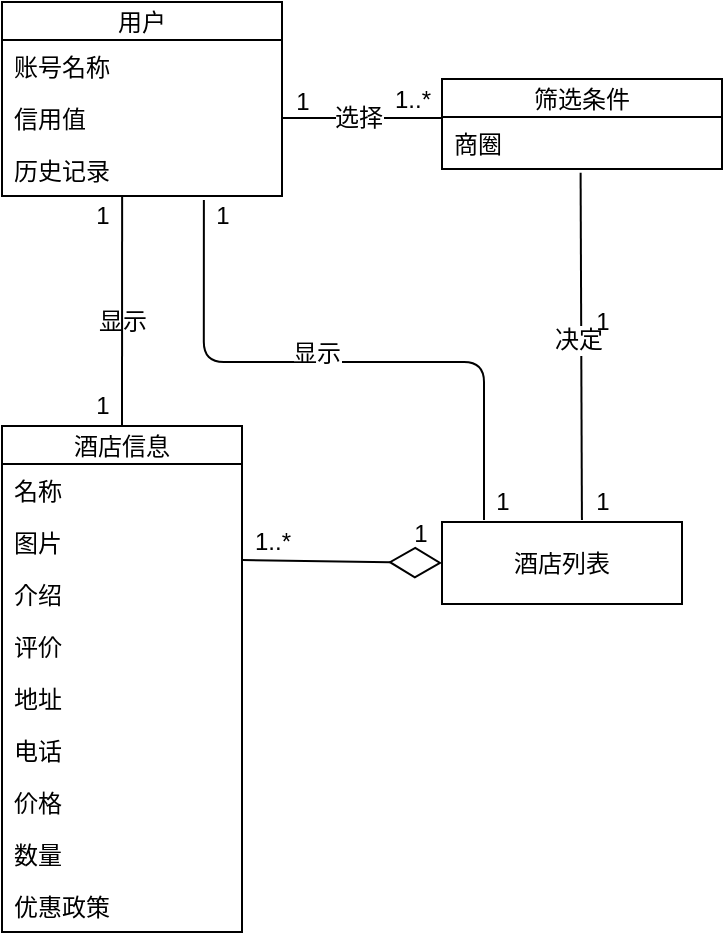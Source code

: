 <mxfile version="12.9.3" type="device"><diagram id="wKUcf6TnL_lOn-0tAlRp" name="Page-1"><mxGraphModel dx="768" dy="491" grid="1" gridSize="10" guides="1" tooltips="1" connect="1" arrows="1" fold="1" page="1" pageScale="1" pageWidth="827" pageHeight="1169" math="0" shadow="0"><root><mxCell id="0"/><mxCell id="1" parent="0"/><mxCell id="J78_r6qFb4_4zpbTlt6C-1" value="用户" style="swimlane;fontStyle=0;childLayout=stackLayout;horizontal=1;startSize=19;fillColor=none;horizontalStack=0;resizeParent=1;resizeParentMax=0;resizeLast=0;collapsible=1;marginBottom=0;" parent="1" vertex="1"><mxGeometry x="20" y="120" width="140" height="97" as="geometry"/></mxCell><mxCell id="J78_r6qFb4_4zpbTlt6C-2" value="账号名称&#10;" style="text;strokeColor=none;fillColor=none;align=left;verticalAlign=top;spacingLeft=4;spacingRight=4;overflow=hidden;rotatable=0;points=[[0,0.5],[1,0.5]];portConstraint=eastwest;" parent="J78_r6qFb4_4zpbTlt6C-1" vertex="1"><mxGeometry y="19" width="140" height="26" as="geometry"/></mxCell><mxCell id="J78_r6qFb4_4zpbTlt6C-3" value="信用值&#10;&#10;" style="text;strokeColor=none;fillColor=none;align=left;verticalAlign=top;spacingLeft=4;spacingRight=4;overflow=hidden;rotatable=0;points=[[0,0.5],[1,0.5]];portConstraint=eastwest;" parent="J78_r6qFb4_4zpbTlt6C-1" vertex="1"><mxGeometry y="45" width="140" height="26" as="geometry"/></mxCell><mxCell id="J78_r6qFb4_4zpbTlt6C-4" value="历史记录" style="text;strokeColor=none;fillColor=none;align=left;verticalAlign=top;spacingLeft=4;spacingRight=4;overflow=hidden;rotatable=0;points=[[0,0.5],[1,0.5]];portConstraint=eastwest;" parent="J78_r6qFb4_4zpbTlt6C-1" vertex="1"><mxGeometry y="71" width="140" height="26" as="geometry"/></mxCell><mxCell id="J78_r6qFb4_4zpbTlt6C-30" value="酒店列表" style="rounded=0;whiteSpace=wrap;html=1;" parent="1" vertex="1"><mxGeometry x="240" y="380" width="120" height="41" as="geometry"/></mxCell><mxCell id="J78_r6qFb4_4zpbTlt6C-31" value="" style="endArrow=diamondThin;endFill=0;endSize=24;html=1;entryX=0;entryY=0.5;entryDx=0;entryDy=0;exitX=1;exitY=-0.154;exitDx=0;exitDy=0;exitPerimeter=0;" parent="1" source="J78_r6qFb4_4zpbTlt6C-29" target="J78_r6qFb4_4zpbTlt6C-30" edge="1"><mxGeometry width="160" relative="1" as="geometry"><mxPoint x="280" y="560" as="sourcePoint"/><mxPoint x="340" y="300" as="targetPoint"/><Array as="points"/></mxGeometry></mxCell><mxCell id="J78_r6qFb4_4zpbTlt6C-32" value="1..*" style="text;html=1;align=center;verticalAlign=middle;resizable=0;points=[];autosize=1;" parent="1" vertex="1"><mxGeometry x="140" y="380" width="30" height="20" as="geometry"/></mxCell><mxCell id="J78_r6qFb4_4zpbTlt6C-35" value="1" style="text;html=1;align=center;verticalAlign=middle;resizable=0;points=[];autosize=1;" parent="1" vertex="1"><mxGeometry x="219" y="376" width="20" height="20" as="geometry"/></mxCell><mxCell id="J78_r6qFb4_4zpbTlt6C-9" value="酒店信息" style="swimlane;fontStyle=0;childLayout=stackLayout;horizontal=1;startSize=19;fillColor=none;horizontalStack=0;resizeParent=1;resizeParentMax=0;resizeLast=0;collapsible=1;marginBottom=0;" parent="1" vertex="1"><mxGeometry x="20" y="332" width="120" height="253" as="geometry"/></mxCell><mxCell id="J78_r6qFb4_4zpbTlt6C-10" value="名称&#10;" style="text;strokeColor=none;fillColor=none;align=left;verticalAlign=top;spacingLeft=4;spacingRight=4;overflow=hidden;rotatable=0;points=[[0,0.5],[1,0.5]];portConstraint=eastwest;" parent="J78_r6qFb4_4zpbTlt6C-9" vertex="1"><mxGeometry y="19" width="120" height="26" as="geometry"/></mxCell><mxCell id="J78_r6qFb4_4zpbTlt6C-11" value="图片&#10;" style="text;strokeColor=none;fillColor=none;align=left;verticalAlign=top;spacingLeft=4;spacingRight=4;overflow=hidden;rotatable=0;points=[[0,0.5],[1,0.5]];portConstraint=eastwest;" parent="J78_r6qFb4_4zpbTlt6C-9" vertex="1"><mxGeometry y="45" width="120" height="26" as="geometry"/></mxCell><mxCell id="J78_r6qFb4_4zpbTlt6C-29" value="介绍&#10;" style="text;strokeColor=none;fillColor=none;align=left;verticalAlign=top;spacingLeft=4;spacingRight=4;overflow=hidden;rotatable=0;points=[[0,0.5],[1,0.5]];portConstraint=eastwest;" parent="J78_r6qFb4_4zpbTlt6C-9" vertex="1"><mxGeometry y="71" width="120" height="26" as="geometry"/></mxCell><mxCell id="J78_r6qFb4_4zpbTlt6C-20" value="评价" style="text;strokeColor=none;fillColor=none;align=left;verticalAlign=top;spacingLeft=4;spacingRight=4;overflow=hidden;rotatable=0;points=[[0,0.5],[1,0.5]];portConstraint=eastwest;" parent="J78_r6qFb4_4zpbTlt6C-9" vertex="1"><mxGeometry y="97" width="120" height="26" as="geometry"/></mxCell><mxCell id="J78_r6qFb4_4zpbTlt6C-21" value="地址" style="text;strokeColor=none;fillColor=none;align=left;verticalAlign=top;spacingLeft=4;spacingRight=4;overflow=hidden;rotatable=0;points=[[0,0.5],[1,0.5]];portConstraint=eastwest;" parent="J78_r6qFb4_4zpbTlt6C-9" vertex="1"><mxGeometry y="123" width="120" height="26" as="geometry"/></mxCell><mxCell id="J78_r6qFb4_4zpbTlt6C-24" value="电话" style="text;strokeColor=none;fillColor=none;align=left;verticalAlign=top;spacingLeft=4;spacingRight=4;overflow=hidden;rotatable=0;points=[[0,0.5],[1,0.5]];portConstraint=eastwest;" parent="J78_r6qFb4_4zpbTlt6C-9" vertex="1"><mxGeometry y="149" width="120" height="26" as="geometry"/></mxCell><mxCell id="J78_r6qFb4_4zpbTlt6C-26" value="价格" style="text;strokeColor=none;fillColor=none;align=left;verticalAlign=top;spacingLeft=4;spacingRight=4;overflow=hidden;rotatable=0;points=[[0,0.5],[1,0.5]];portConstraint=eastwest;" parent="J78_r6qFb4_4zpbTlt6C-9" vertex="1"><mxGeometry y="175" width="120" height="26" as="geometry"/></mxCell><mxCell id="J78_r6qFb4_4zpbTlt6C-27" value="数量" style="text;strokeColor=none;fillColor=none;align=left;verticalAlign=top;spacingLeft=4;spacingRight=4;overflow=hidden;rotatable=0;points=[[0,0.5],[1,0.5]];portConstraint=eastwest;" parent="J78_r6qFb4_4zpbTlt6C-9" vertex="1"><mxGeometry y="201" width="120" height="26" as="geometry"/></mxCell><mxCell id="J78_r6qFb4_4zpbTlt6C-28" value="优惠政策" style="text;strokeColor=none;fillColor=none;align=left;verticalAlign=top;spacingLeft=4;spacingRight=4;overflow=hidden;rotatable=0;points=[[0,0.5],[1,0.5]];portConstraint=eastwest;" parent="J78_r6qFb4_4zpbTlt6C-9" vertex="1"><mxGeometry y="227" width="120" height="26" as="geometry"/></mxCell><mxCell id="J78_r6qFb4_4zpbTlt6C-40" value="" style="endArrow=none;startArrow=none;endFill=0;startFill=0;html=1;entryX=0;entryY=0.5;entryDx=0;entryDy=0;exitX=1;exitY=0.5;exitDx=0;exitDy=0;" parent="1" source="J78_r6qFb4_4zpbTlt6C-3" edge="1"><mxGeometry width="160" relative="1" as="geometry"><mxPoint x="130" y="280" as="sourcePoint"/><mxPoint x="240" y="178" as="targetPoint"/></mxGeometry></mxCell><mxCell id="J78_r6qFb4_4zpbTlt6C-41" value="选择" style="text;html=1;align=center;verticalAlign=middle;resizable=0;points=[];labelBackgroundColor=#ffffff;" parent="J78_r6qFb4_4zpbTlt6C-40" vertex="1" connectable="0"><mxGeometry x="-0.05" relative="1" as="geometry"><mxPoint as="offset"/></mxGeometry></mxCell><mxCell id="J78_r6qFb4_4zpbTlt6C-42" value="1" style="text;html=1;align=center;verticalAlign=middle;resizable=0;points=[];autosize=1;" parent="1" vertex="1"><mxGeometry x="160" y="160" width="20" height="20" as="geometry"/></mxCell><mxCell id="J78_r6qFb4_4zpbTlt6C-45" value="1..*" style="text;html=1;align=center;verticalAlign=middle;resizable=0;points=[];autosize=1;" parent="1" vertex="1"><mxGeometry x="210" y="158.5" width="30" height="20" as="geometry"/></mxCell><mxCell id="J78_r6qFb4_4zpbTlt6C-47" value="" style="endArrow=none;html=1;exitX=0.583;exitY=-0.024;exitDx=0;exitDy=0;exitPerimeter=0;entryX=0.495;entryY=1.071;entryDx=0;entryDy=0;entryPerimeter=0;" parent="1" source="J78_r6qFb4_4zpbTlt6C-30" target="J78_r6qFb4_4zpbTlt6C-18" edge="1"><mxGeometry width="50" height="50" relative="1" as="geometry"><mxPoint x="280" y="350" as="sourcePoint"/><mxPoint x="311" y="260" as="targetPoint"/></mxGeometry></mxCell><mxCell id="J78_r6qFb4_4zpbTlt6C-50" value="决定" style="text;html=1;align=center;verticalAlign=middle;resizable=0;points=[];labelBackgroundColor=#ffffff;" parent="J78_r6qFb4_4zpbTlt6C-47" vertex="1" connectable="0"><mxGeometry x="0.037" y="-3" relative="1" as="geometry"><mxPoint x="-5" as="offset"/></mxGeometry></mxCell><mxCell id="J78_r6qFb4_4zpbTlt6C-48" value="1" style="text;html=1;align=center;verticalAlign=middle;resizable=0;points=[];autosize=1;" parent="1" vertex="1"><mxGeometry x="310" y="270" width="20" height="20" as="geometry"/></mxCell><mxCell id="J78_r6qFb4_4zpbTlt6C-49" value="1" style="text;html=1;align=center;verticalAlign=middle;resizable=0;points=[];autosize=1;" parent="1" vertex="1"><mxGeometry x="310" y="360" width="20" height="20" as="geometry"/></mxCell><mxCell id="J78_r6qFb4_4zpbTlt6C-51" value="" style="endArrow=none;html=1;exitX=0.175;exitY=-0.024;exitDx=0;exitDy=0;exitPerimeter=0;edgeStyle=orthogonalEdgeStyle;entryX=0.721;entryY=1.077;entryDx=0;entryDy=0;entryPerimeter=0;" parent="1" source="J78_r6qFb4_4zpbTlt6C-30" target="J78_r6qFb4_4zpbTlt6C-4" edge="1"><mxGeometry width="50" height="50" relative="1" as="geometry"><mxPoint x="210" y="350" as="sourcePoint"/><mxPoint x="120" y="210" as="targetPoint"/><Array as="points"><mxPoint x="261" y="300"/><mxPoint x="121" y="300"/></Array></mxGeometry></mxCell><mxCell id="J78_r6qFb4_4zpbTlt6C-52" value="显示" style="text;html=1;align=center;verticalAlign=middle;resizable=0;points=[];labelBackgroundColor=#ffffff;" parent="J78_r6qFb4_4zpbTlt6C-51" vertex="1" connectable="0"><mxGeometry x="0.086" y="-4" relative="1" as="geometry"><mxPoint as="offset"/></mxGeometry></mxCell><mxCell id="J78_r6qFb4_4zpbTlt6C-53" value="1" style="text;html=1;align=center;verticalAlign=middle;resizable=0;points=[];autosize=1;" parent="1" vertex="1"><mxGeometry x="120" y="217" width="20" height="20" as="geometry"/></mxCell><mxCell id="J78_r6qFb4_4zpbTlt6C-54" value="1" style="text;html=1;align=center;verticalAlign=middle;resizable=0;points=[];autosize=1;" parent="1" vertex="1"><mxGeometry x="260" y="360" width="20" height="20" as="geometry"/></mxCell><mxCell id="J78_r6qFb4_4zpbTlt6C-55" value="" style="endArrow=none;html=1;entryX=0.429;entryY=1;entryDx=0;entryDy=0;entryPerimeter=0;exitX=0.5;exitY=0;exitDx=0;exitDy=0;endFill=0;" parent="1" source="J78_r6qFb4_4zpbTlt6C-9" target="J78_r6qFb4_4zpbTlt6C-4" edge="1"><mxGeometry width="50" height="50" relative="1" as="geometry"><mxPoint x="40" y="290" as="sourcePoint"/><mxPoint x="90" y="240" as="targetPoint"/></mxGeometry></mxCell><mxCell id="J78_r6qFb4_4zpbTlt6C-56" value="显示" style="text;html=1;align=center;verticalAlign=middle;resizable=0;points=[];autosize=1;" parent="1" vertex="1"><mxGeometry x="60" y="270" width="40" height="20" as="geometry"/></mxCell><mxCell id="J78_r6qFb4_4zpbTlt6C-57" value="1" style="text;html=1;align=center;verticalAlign=middle;resizable=0;points=[];autosize=1;" parent="1" vertex="1"><mxGeometry x="60" y="312" width="20" height="20" as="geometry"/></mxCell><mxCell id="J78_r6qFb4_4zpbTlt6C-58" value="1" style="text;html=1;align=center;verticalAlign=middle;resizable=0;points=[];autosize=1;" parent="1" vertex="1"><mxGeometry x="60" y="217" width="20" height="20" as="geometry"/></mxCell><mxCell id="J78_r6qFb4_4zpbTlt6C-14" value="筛选条件" style="swimlane;fontStyle=0;childLayout=stackLayout;horizontal=1;startSize=19;fillColor=none;horizontalStack=0;resizeParent=1;resizeParentMax=0;resizeLast=0;collapsible=1;marginBottom=0;" parent="1" vertex="1"><mxGeometry x="240" y="158.5" width="140" height="45" as="geometry"/></mxCell><mxCell id="J78_r6qFb4_4zpbTlt6C-18" value="商圈" style="text;strokeColor=none;fillColor=none;align=left;verticalAlign=top;spacingLeft=4;spacingRight=4;overflow=hidden;rotatable=0;points=[[0,0.5],[1,0.5]];portConstraint=eastwest;" parent="J78_r6qFb4_4zpbTlt6C-14" vertex="1"><mxGeometry y="19" width="140" height="26" as="geometry"/></mxCell></root></mxGraphModel></diagram></mxfile>